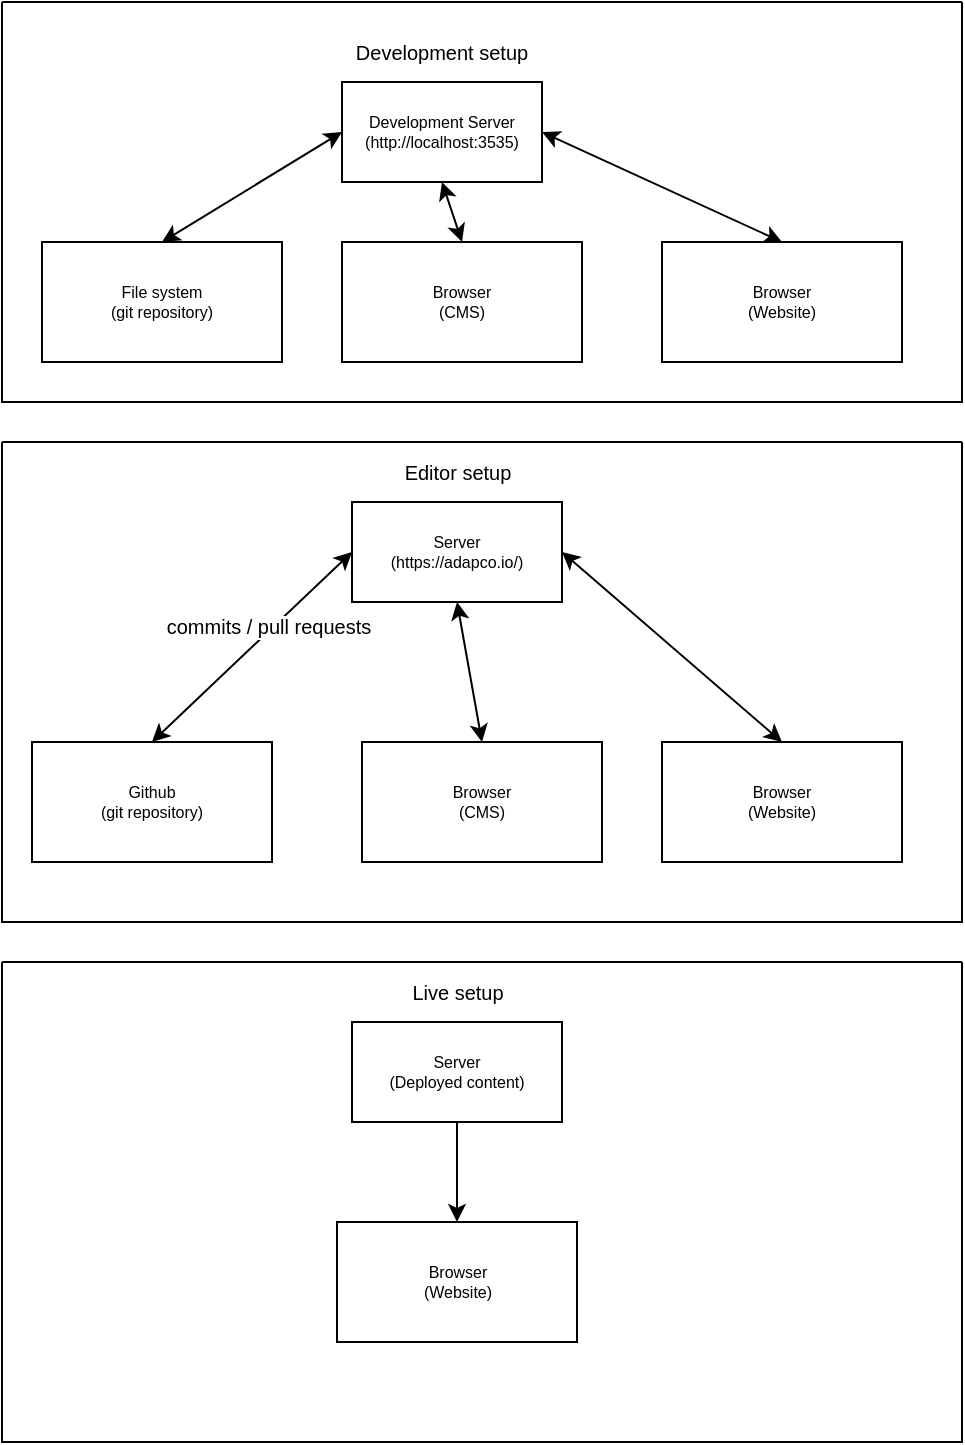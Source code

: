 <mxfile>
    <diagram id="aKBkJkZWI3aVPEE68YDb" name="Page-1">
        <mxGraphModel dx="1000" dy="667" grid="1" gridSize="10" guides="1" tooltips="1" connect="1" arrows="1" fold="1" page="1" pageScale="1" pageWidth="850" pageHeight="1100" math="0" shadow="0">
            <root>
                <mxCell id="0"/>
                <mxCell id="1" parent="0"/>
                <mxCell id="3" value="" style="swimlane;startSize=0;" vertex="1" parent="1">
                    <mxGeometry x="60" y="120" width="480" height="200" as="geometry">
                        <mxRectangle x="130" y="310" width="50" height="40" as="alternateBounds"/>
                    </mxGeometry>
                </mxCell>
                <mxCell id="4" value="Development Server&lt;br style=&quot;font-size: 8px;&quot;&gt;(http://localhost:3535)" style="whiteSpace=wrap;html=1;fontSize=8;" vertex="1" parent="3">
                    <mxGeometry x="170" y="40" width="100" height="50" as="geometry"/>
                </mxCell>
                <mxCell id="6" value="Browser&lt;br&gt;(Website)" style="rounded=0;whiteSpace=wrap;html=1;fontSize=8;" vertex="1" parent="3">
                    <mxGeometry x="330" y="120" width="120" height="60" as="geometry"/>
                </mxCell>
                <mxCell id="7" value="File system&lt;br&gt;(git repository)" style="rounded=0;whiteSpace=wrap;html=1;fontSize=8;" vertex="1" parent="3">
                    <mxGeometry x="20" y="120" width="120" height="60" as="geometry"/>
                </mxCell>
                <mxCell id="8" value="" style="endArrow=classic;startArrow=classic;html=1;fontSize=8;exitX=1;exitY=0.5;exitDx=0;exitDy=0;entryX=0.5;entryY=0;entryDx=0;entryDy=0;" edge="1" parent="3" source="4" target="6">
                    <mxGeometry width="50" height="50" relative="1" as="geometry">
                        <mxPoint x="260" y="200" as="sourcePoint"/>
                        <mxPoint x="310" y="150" as="targetPoint"/>
                    </mxGeometry>
                </mxCell>
                <mxCell id="9" value="" style="endArrow=classic;startArrow=classic;html=1;fontSize=8;exitX=0;exitY=0.5;exitDx=0;exitDy=0;entryX=0.5;entryY=0;entryDx=0;entryDy=0;" edge="1" parent="3" source="4" target="7">
                    <mxGeometry width="50" height="50" relative="1" as="geometry">
                        <mxPoint x="260" y="65" as="sourcePoint"/>
                        <mxPoint x="340" y="160" as="targetPoint"/>
                    </mxGeometry>
                </mxCell>
                <mxCell id="10" value="Development setup" style="text;html=1;strokeColor=none;fillColor=none;align=center;verticalAlign=middle;whiteSpace=wrap;rounded=0;fontSize=10;" vertex="1" parent="3">
                    <mxGeometry x="155" y="10" width="130" height="30" as="geometry"/>
                </mxCell>
                <mxCell id="22" value="Browser&lt;br&gt;(CMS)" style="rounded=0;whiteSpace=wrap;html=1;fontSize=8;" vertex="1" parent="3">
                    <mxGeometry x="170" y="120" width="120" height="60" as="geometry"/>
                </mxCell>
                <mxCell id="23" value="" style="endArrow=classic;startArrow=classic;html=1;fontSize=8;exitX=0.5;exitY=1;exitDx=0;exitDy=0;entryX=0.5;entryY=0;entryDx=0;entryDy=0;" edge="1" parent="3" source="4" target="22">
                    <mxGeometry width="50" height="50" relative="1" as="geometry">
                        <mxPoint x="332.5" y="310" as="sourcePoint"/>
                        <mxPoint x="340" y="360" as="targetPoint"/>
                    </mxGeometry>
                </mxCell>
                <mxCell id="11" value="" style="swimlane;startSize=0;" vertex="1" parent="1">
                    <mxGeometry x="60" y="600" width="480" height="240" as="geometry">
                        <mxRectangle x="130" y="310" width="50" height="40" as="alternateBounds"/>
                    </mxGeometry>
                </mxCell>
                <mxCell id="13" value="Browser&lt;br&gt;(Website)" style="rounded=0;whiteSpace=wrap;html=1;fontSize=8;" vertex="1" parent="11">
                    <mxGeometry x="167.5" y="130" width="120" height="60" as="geometry"/>
                </mxCell>
                <mxCell id="17" value="Live setup" style="text;html=1;strokeColor=none;fillColor=none;align=center;verticalAlign=middle;whiteSpace=wrap;rounded=0;fontSize=10;" vertex="1" parent="11">
                    <mxGeometry x="162.5" width="130" height="30" as="geometry"/>
                </mxCell>
                <mxCell id="12" value="Server&lt;br style=&quot;font-size: 8px;&quot;&gt;(Deployed content)" style="whiteSpace=wrap;html=1;fontSize=8;" vertex="1" parent="11">
                    <mxGeometry x="175" y="30" width="105" height="50" as="geometry"/>
                </mxCell>
                <mxCell id="34" value="" style="endArrow=classic;html=1;fontSize=10;exitX=0.5;exitY=1;exitDx=0;exitDy=0;entryX=0.5;entryY=0;entryDx=0;entryDy=0;" edge="1" parent="11" source="12" target="13">
                    <mxGeometry width="50" height="50" relative="1" as="geometry">
                        <mxPoint x="320" y="100" as="sourcePoint"/>
                        <mxPoint x="370" y="50" as="targetPoint"/>
                    </mxGeometry>
                </mxCell>
                <mxCell id="24" value="" style="swimlane;startSize=0;" vertex="1" parent="1">
                    <mxGeometry x="60" y="340" width="480" height="240" as="geometry">
                        <mxRectangle x="130" y="310" width="50" height="40" as="alternateBounds"/>
                    </mxGeometry>
                </mxCell>
                <mxCell id="25" value="Browser&lt;br&gt;(Website)" style="rounded=0;whiteSpace=wrap;html=1;fontSize=8;" vertex="1" parent="24">
                    <mxGeometry x="330" y="150" width="120" height="60" as="geometry"/>
                </mxCell>
                <mxCell id="26" value="Github&lt;br&gt;(git repository)" style="rounded=0;whiteSpace=wrap;html=1;fontSize=8;" vertex="1" parent="24">
                    <mxGeometry x="15" y="150" width="120" height="60" as="geometry"/>
                </mxCell>
                <mxCell id="27" value="" style="endArrow=classic;startArrow=classic;html=1;fontSize=8;exitX=1;exitY=0.5;exitDx=0;exitDy=0;entryX=0.5;entryY=0;entryDx=0;entryDy=0;" edge="1" parent="24" source="31" target="25">
                    <mxGeometry width="50" height="50" relative="1" as="geometry">
                        <mxPoint x="260" y="200" as="sourcePoint"/>
                        <mxPoint x="310" y="150" as="targetPoint"/>
                    </mxGeometry>
                </mxCell>
                <mxCell id="28" value="" style="endArrow=classic;startArrow=classic;html=1;fontSize=8;exitX=0;exitY=0.5;exitDx=0;exitDy=0;entryX=0.5;entryY=0;entryDx=0;entryDy=0;" edge="1" parent="24" source="31" target="26">
                    <mxGeometry width="50" height="50" relative="1" as="geometry">
                        <mxPoint x="260" y="65" as="sourcePoint"/>
                        <mxPoint x="340" y="160" as="targetPoint"/>
                    </mxGeometry>
                </mxCell>
                <mxCell id="29" value="commits / pull requests" style="edgeLabel;html=1;align=center;verticalAlign=middle;resizable=0;points=[];fontSize=10;" vertex="1" connectable="0" parent="28">
                    <mxGeometry x="-0.186" y="-2" relative="1" as="geometry">
                        <mxPoint as="offset"/>
                    </mxGeometry>
                </mxCell>
                <mxCell id="30" value="Editor setup" style="text;html=1;strokeColor=none;fillColor=none;align=center;verticalAlign=middle;whiteSpace=wrap;rounded=0;fontSize=10;" vertex="1" parent="24">
                    <mxGeometry x="162.5" width="130" height="30" as="geometry"/>
                </mxCell>
                <mxCell id="31" value="Server&lt;br style=&quot;font-size: 8px;&quot;&gt;(https://adapco.io/)" style="whiteSpace=wrap;html=1;fontSize=8;" vertex="1" parent="24">
                    <mxGeometry x="175" y="30" width="105" height="50" as="geometry"/>
                </mxCell>
                <mxCell id="32" value="Browser&lt;br&gt;(CMS)" style="rounded=0;whiteSpace=wrap;html=1;fontSize=8;" vertex="1" parent="24">
                    <mxGeometry x="180" y="150" width="120" height="60" as="geometry"/>
                </mxCell>
                <mxCell id="33" value="" style="endArrow=classic;startArrow=classic;html=1;fontSize=8;exitX=0.5;exitY=1;exitDx=0;exitDy=0;entryX=0.5;entryY=0;entryDx=0;entryDy=0;" edge="1" parent="24" source="31" target="32">
                    <mxGeometry width="50" height="50" relative="1" as="geometry">
                        <mxPoint x="275" y="65" as="sourcePoint"/>
                        <mxPoint x="370" y="150" as="targetPoint"/>
                    </mxGeometry>
                </mxCell>
            </root>
        </mxGraphModel>
    </diagram>
</mxfile>